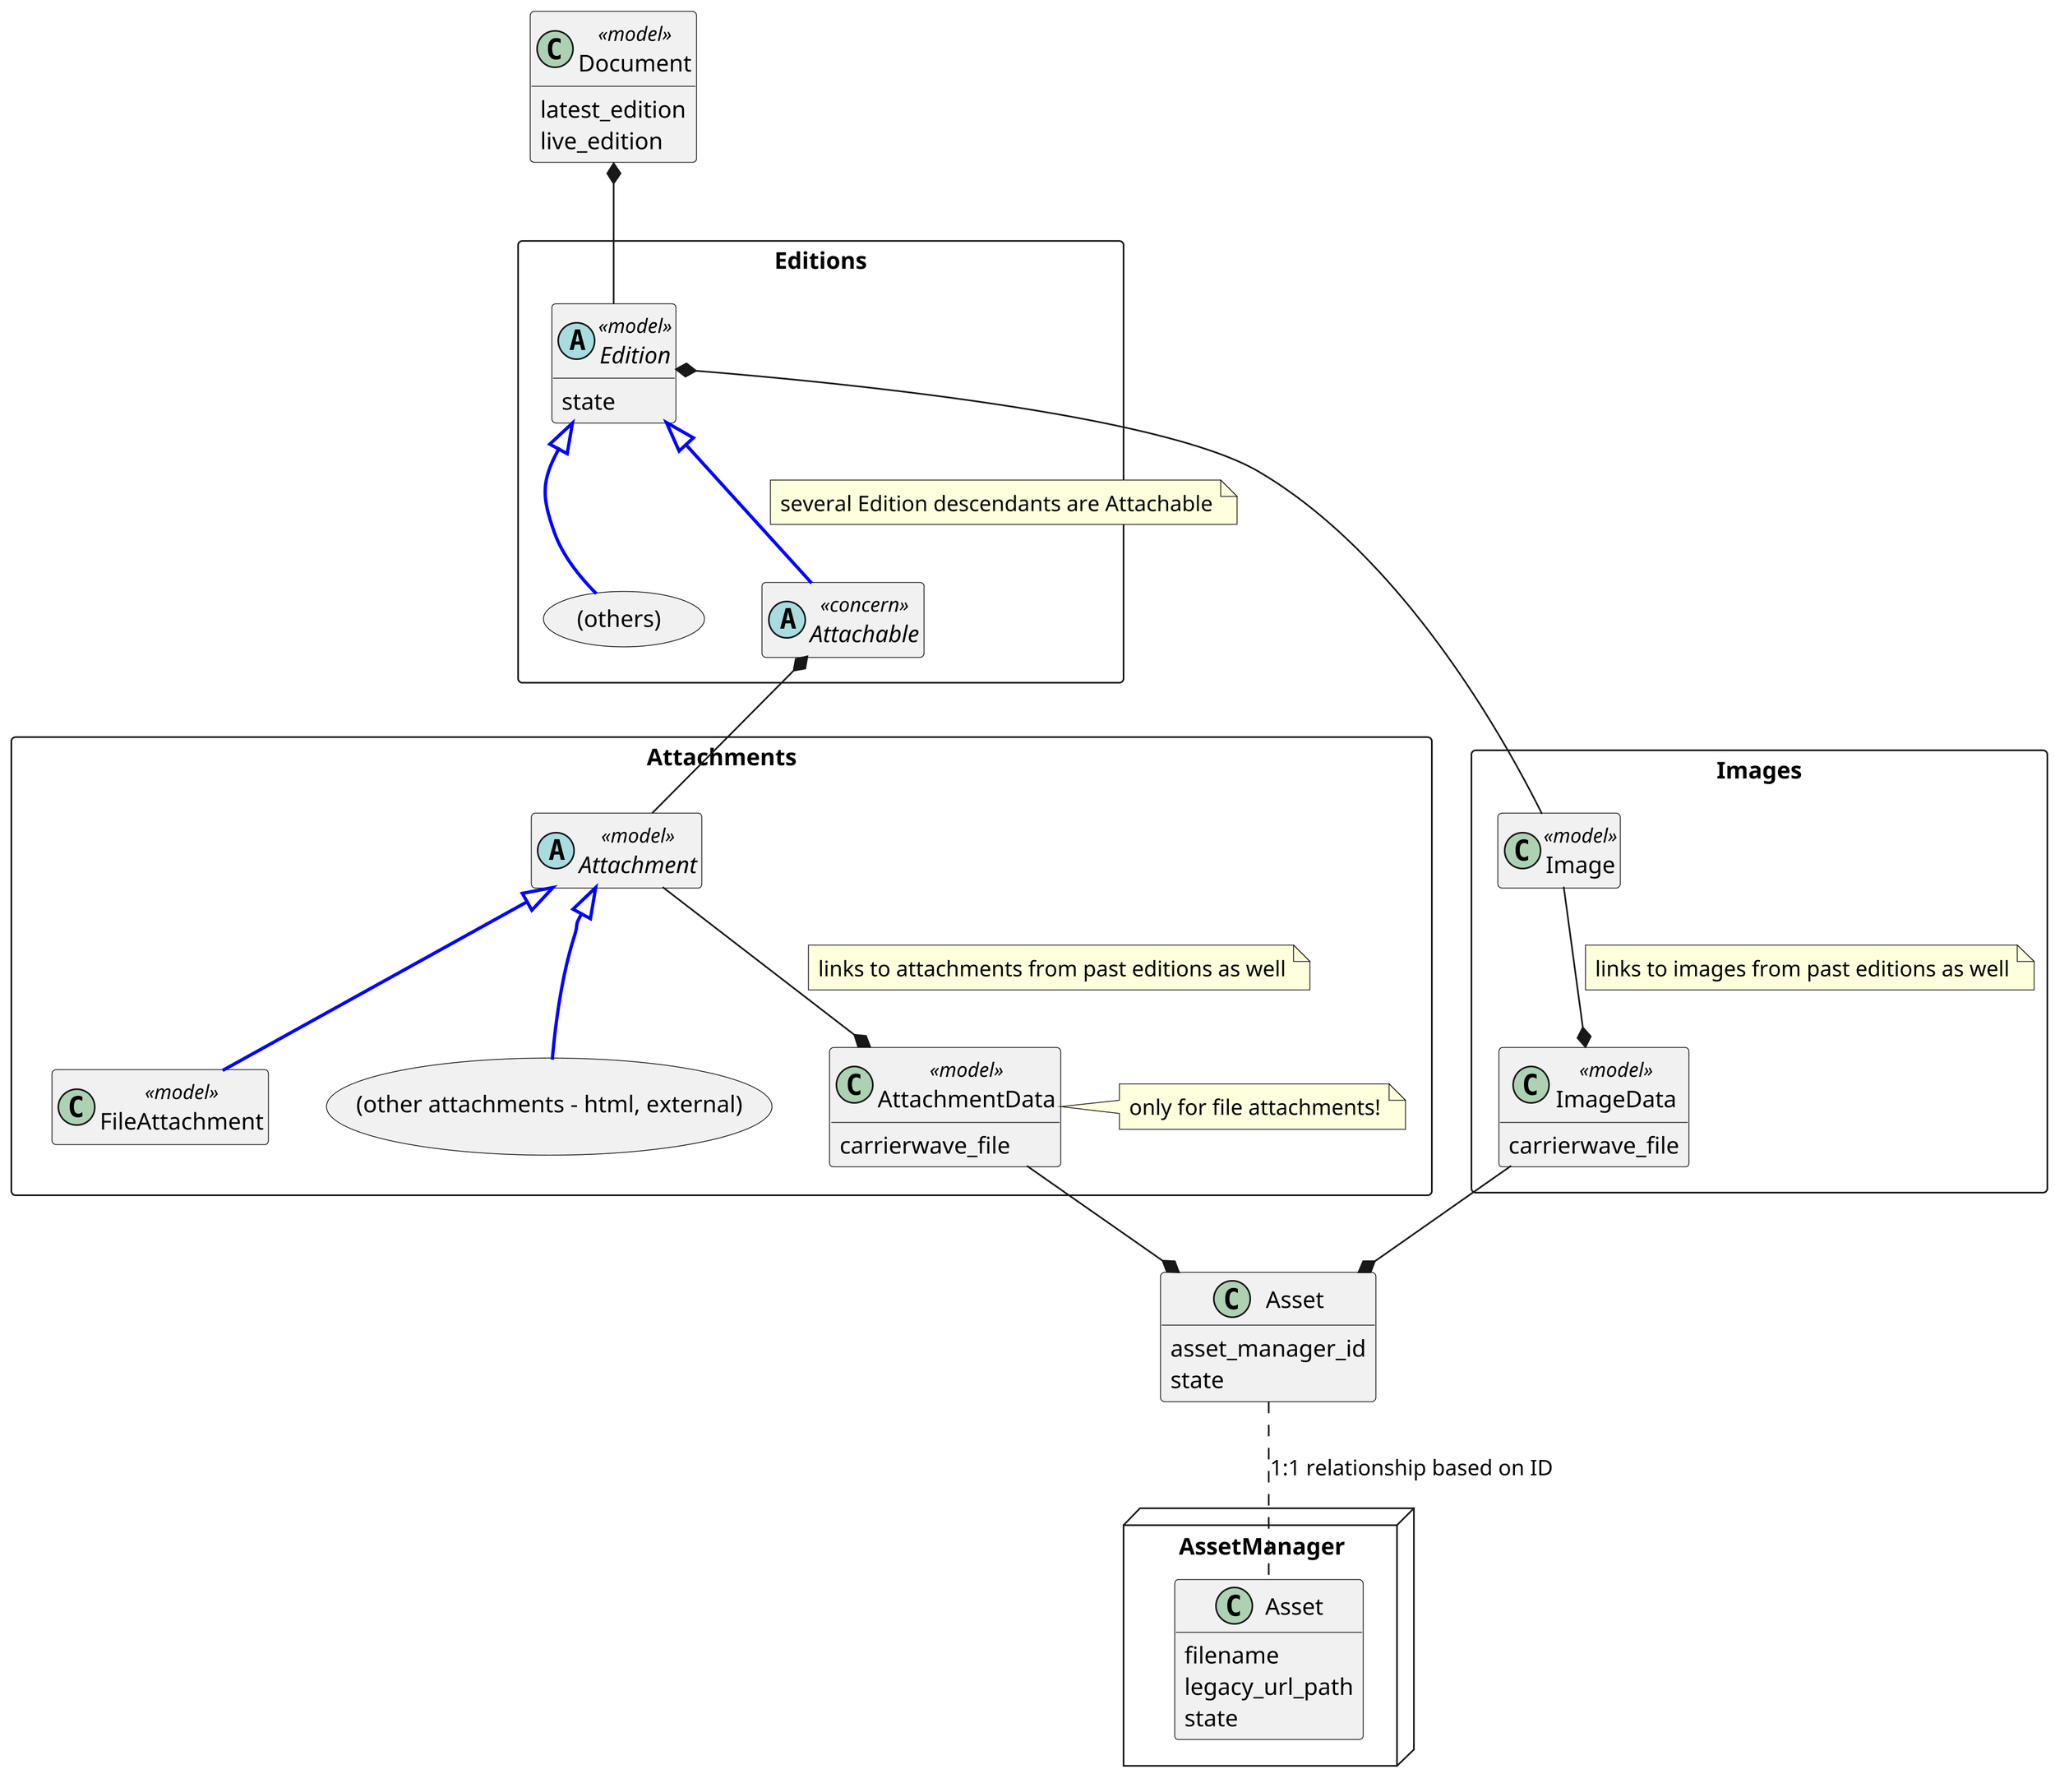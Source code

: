 @startuml
allowmixing
hide empty description
hide empty members
skinparam dpi 300

class Document <<model>>

rectangle "Editions" {
    abstract Edition <<model>> {
        state
    }
    rectangle "(others)" as othereds
    Edition <|-- othereds #line:blue;line.bold
    Edition <|-- Attachable #line:blue;line.bold
    note on link: several Edition descendants are Attachable
    abstract Attachable<<concern>>
}

rectangle "Attachments" {
  together {
    abstract Attachment <<model>>
    class FileAttachment <<model>>
    rectangle "(other attachments - html, external)" as otheratts
    Attachment <|-- otheratts #line:blue;line.bold
    Attachment <|-- FileAttachment #line:blue;line.bold
  }
  class AttachmentData <<model>> {
    carrierwave_file
  }
  note right: only for file attachments!
  Attachment --* AttachmentData
  note on link: links to attachments from past editions as well
}

rectangle "Images" {
  class Image <<model>>
  class ImageData <<model>> {
    carrierwave_file
  }
  Image --* ImageData
  note on link: links to images from past editions as well
}

Edition *-- Image

Document *-- Edition 

Attachable *-- Attachment

class Document {
    {method} latest_edition
    {method} live_edition
}

class Asset {
  asset_manager_id
  state
}

node AssetManager {
class "Asset" as amAsset {
  filename
  legacy_url_path
  state
}
}

Asset .. amAsset: 1:1 relationship based on ID

AttachmentData --* Asset
ImageData --* Asset

@enduml
